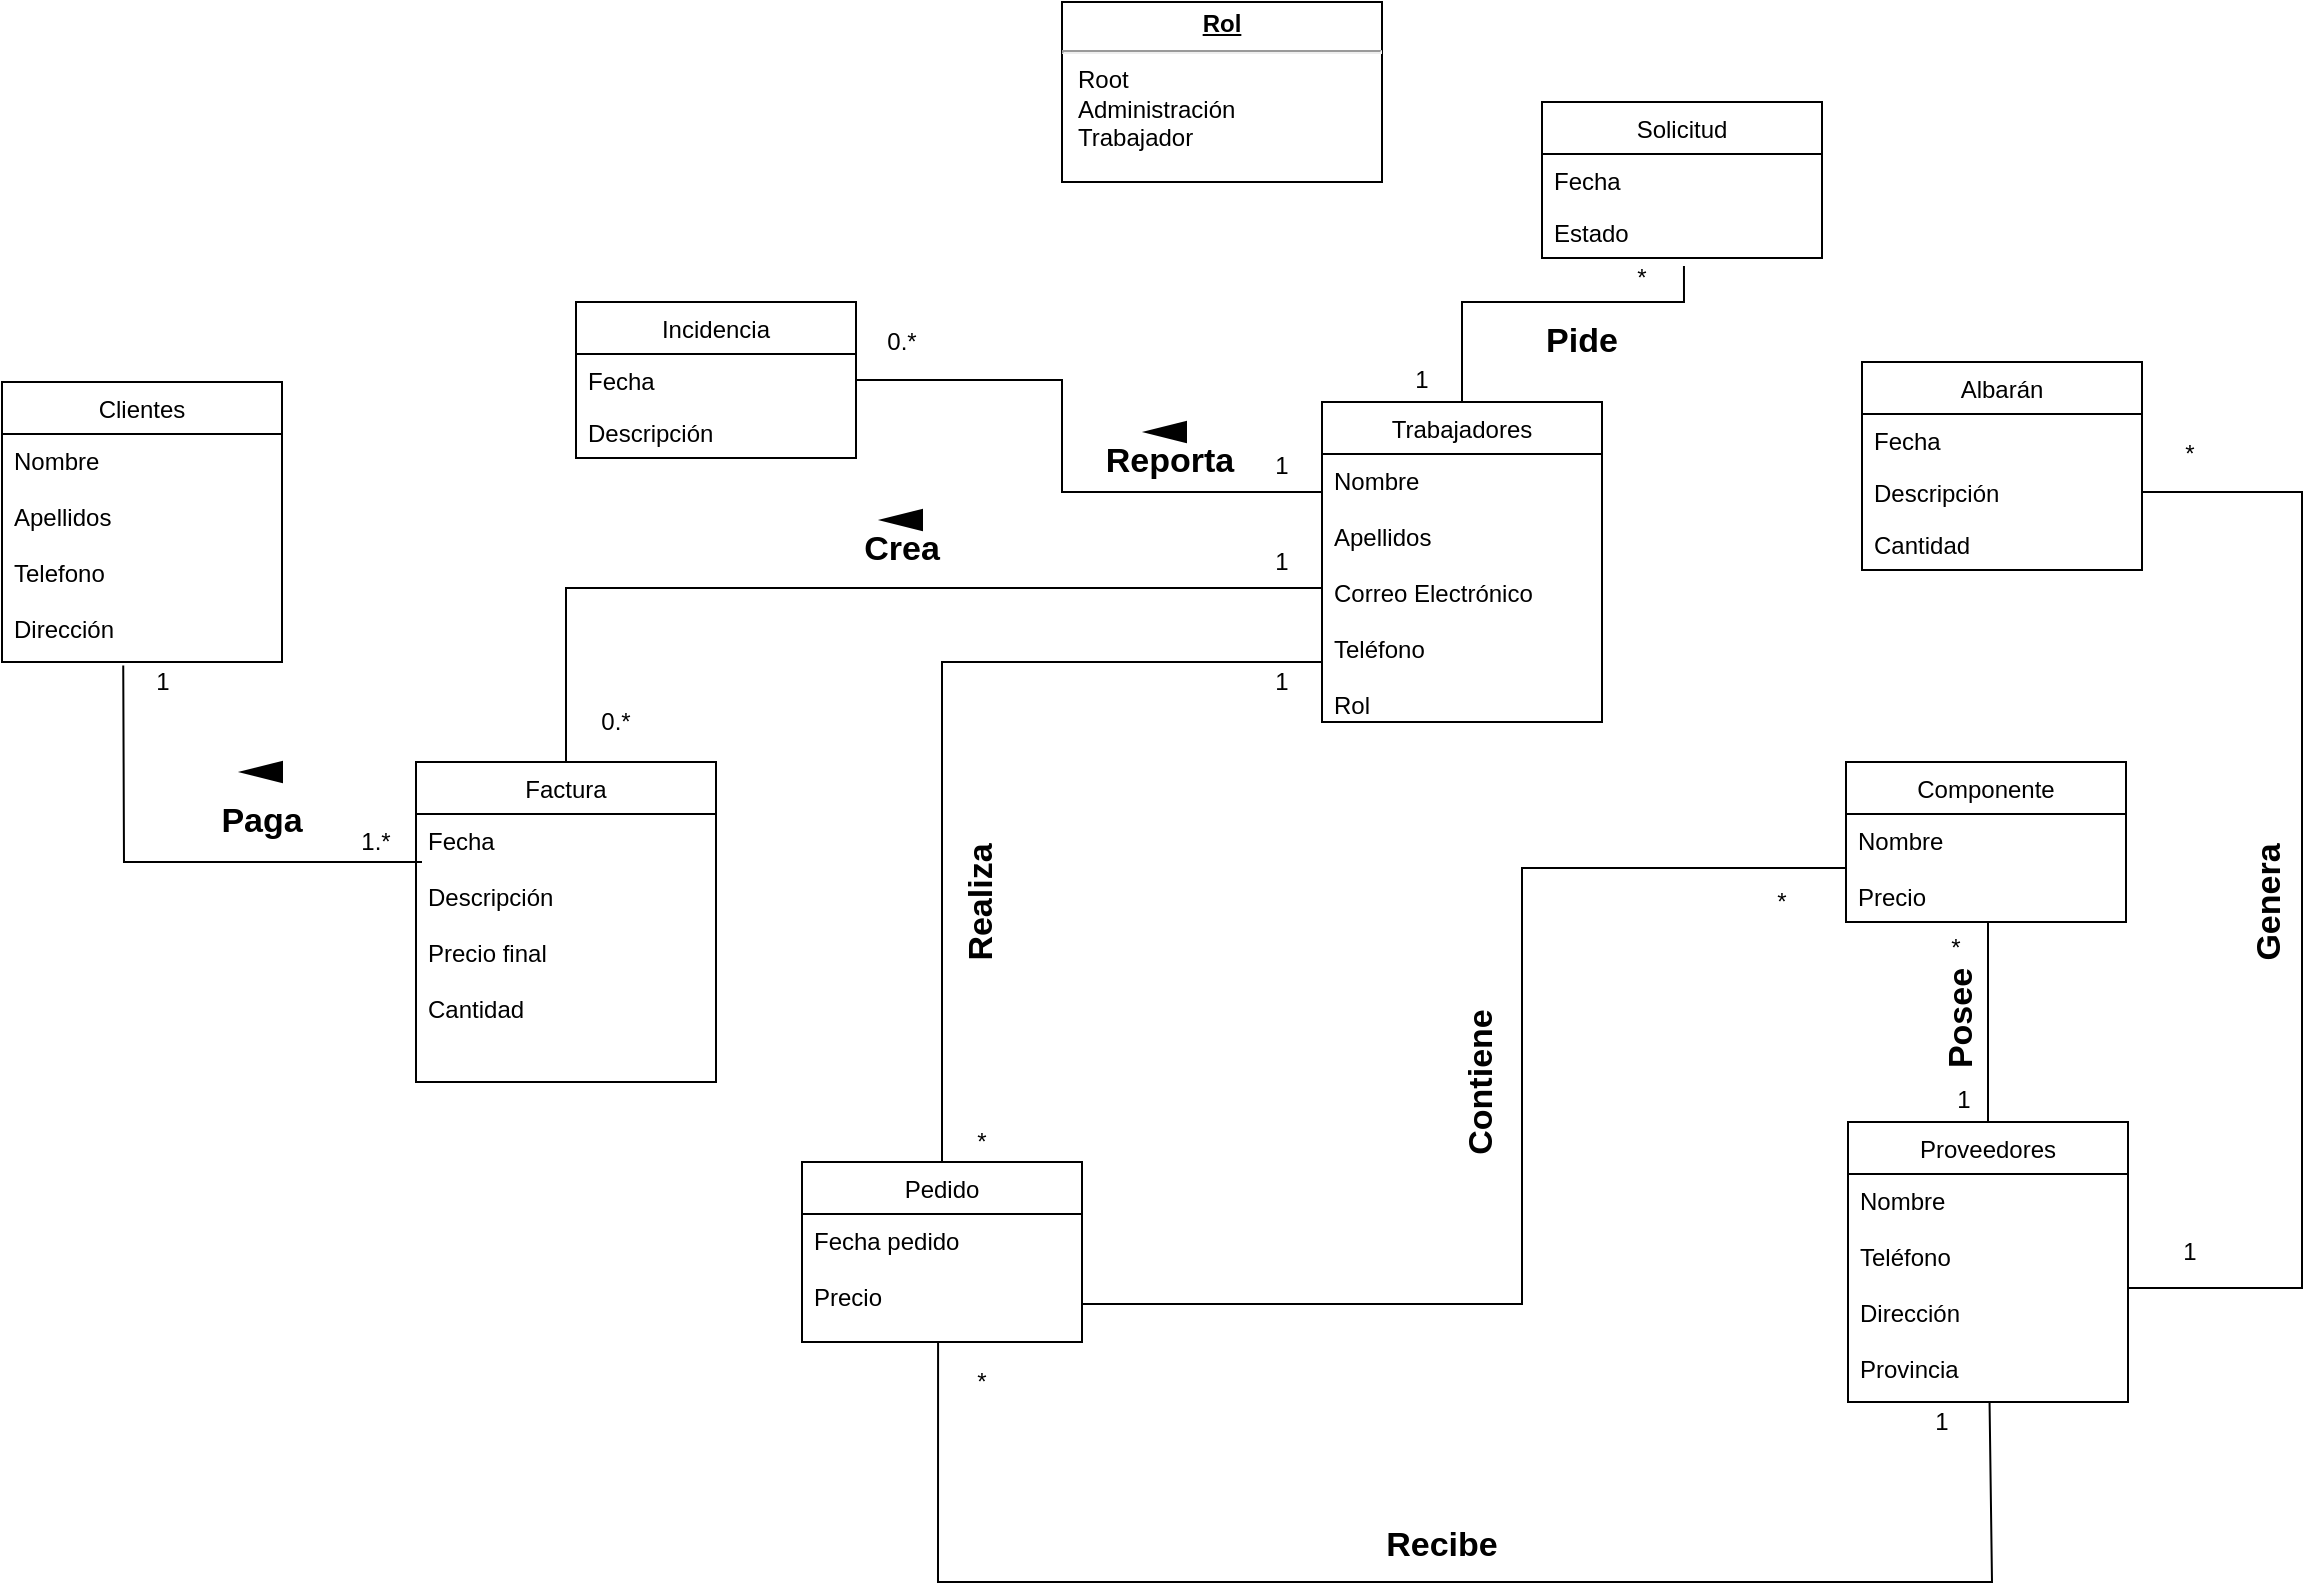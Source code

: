 <mxfile version="14.4.9" type="device"><diagram id="xDkeEAwvlzFnnD_oAGCt" name="Page-1"><mxGraphModel dx="2500" dy="2103" grid="1" gridSize="10" guides="1" tooltips="1" connect="1" arrows="1" fold="1" page="1" pageScale="1" pageWidth="827" pageHeight="1169" math="0" shadow="0"><root><mxCell id="0"/><mxCell id="1" parent="0"/><mxCell id="itayp0t5ARySY-h9rApw-1" value="Trabajadores" style="swimlane;fontStyle=0;childLayout=stackLayout;horizontal=1;startSize=26;fillColor=none;horizontalStack=0;resizeParent=1;resizeParentMax=0;resizeLast=0;collapsible=1;marginBottom=0;" vertex="1" parent="1"><mxGeometry x="-40" y="50" width="140" height="160" as="geometry"/></mxCell><mxCell id="itayp0t5ARySY-h9rApw-2" value="Nombre&#10;&#10;Apellidos&#10;&#10;Correo Electrónico&#10;&#10;Teléfono&#10;&#10;Rol&#10;&#10;&#10;&#10;" style="text;strokeColor=none;fillColor=none;align=left;verticalAlign=top;spacingLeft=4;spacingRight=4;overflow=hidden;rotatable=0;points=[[0,0.5],[1,0.5]];portConstraint=eastwest;" vertex="1" parent="itayp0t5ARySY-h9rApw-1"><mxGeometry y="26" width="140" height="134" as="geometry"/></mxCell><mxCell id="itayp0t5ARySY-h9rApw-6" value="&lt;p style=&quot;margin: 0px ; margin-top: 4px ; text-align: center ; text-decoration: underline&quot;&gt;&lt;b&gt;Rol&lt;/b&gt;&lt;/p&gt;&lt;hr&gt;&lt;p style=&quot;margin: 0px ; margin-left: 8px&quot;&gt;Root&lt;br&gt;Administración&lt;/p&gt;&lt;p style=&quot;margin: 0px ; margin-left: 8px&quot;&gt;Trabajador&lt;/p&gt;" style="verticalAlign=top;align=left;overflow=fill;fontSize=12;fontFamily=Helvetica;html=1;" vertex="1" parent="1"><mxGeometry x="-170" y="-150" width="160" height="90" as="geometry"/></mxCell><mxCell id="itayp0t5ARySY-h9rApw-7" value="Factura" style="swimlane;fontStyle=0;childLayout=stackLayout;horizontal=1;startSize=26;fillColor=none;horizontalStack=0;resizeParent=1;resizeParentMax=0;resizeLast=0;collapsible=1;marginBottom=0;" vertex="1" parent="1"><mxGeometry x="-493" y="230" width="150" height="160" as="geometry"/></mxCell><mxCell id="itayp0t5ARySY-h9rApw-8" value="Fecha &#10;&#10;Descripción&#10;&#10;Precio final&#10;&#10;Cantidad&#10;&#10; " style="text;strokeColor=none;fillColor=none;align=left;verticalAlign=top;spacingLeft=4;spacingRight=4;overflow=hidden;rotatable=0;points=[[0,0.5],[1,0.5]];portConstraint=eastwest;" vertex="1" parent="itayp0t5ARySY-h9rApw-7"><mxGeometry y="26" width="150" height="134" as="geometry"/></mxCell><mxCell id="itayp0t5ARySY-h9rApw-21" value="Albarán" style="swimlane;fontStyle=0;childLayout=stackLayout;horizontal=1;startSize=26;fillColor=none;horizontalStack=0;resizeParent=1;resizeParentMax=0;resizeLast=0;collapsible=1;marginBottom=0;fontColor=#000000;" vertex="1" parent="1"><mxGeometry x="230" y="30" width="140" height="104" as="geometry"/></mxCell><mxCell id="itayp0t5ARySY-h9rApw-22" value="Fecha" style="text;strokeColor=none;fillColor=none;align=left;verticalAlign=top;spacingLeft=4;spacingRight=4;overflow=hidden;rotatable=0;points=[[0,0.5],[1,0.5]];portConstraint=eastwest;" vertex="1" parent="itayp0t5ARySY-h9rApw-21"><mxGeometry y="26" width="140" height="26" as="geometry"/></mxCell><mxCell id="itayp0t5ARySY-h9rApw-23" value="Descripción" style="text;strokeColor=none;fillColor=none;align=left;verticalAlign=top;spacingLeft=4;spacingRight=4;overflow=hidden;rotatable=0;points=[[0,0.5],[1,0.5]];portConstraint=eastwest;" vertex="1" parent="itayp0t5ARySY-h9rApw-21"><mxGeometry y="52" width="140" height="26" as="geometry"/></mxCell><mxCell id="itayp0t5ARySY-h9rApw-24" value="Cantidad" style="text;strokeColor=none;fillColor=none;align=left;verticalAlign=top;spacingLeft=4;spacingRight=4;overflow=hidden;rotatable=0;points=[[0,0.5],[1,0.5]];portConstraint=eastwest;" vertex="1" parent="itayp0t5ARySY-h9rApw-21"><mxGeometry y="78" width="140" height="26" as="geometry"/></mxCell><mxCell id="itayp0t5ARySY-h9rApw-29" value="Pedido" style="swimlane;fontStyle=0;childLayout=stackLayout;horizontal=1;startSize=26;fillColor=none;horizontalStack=0;resizeParent=1;resizeParentMax=0;resizeLast=0;collapsible=1;marginBottom=0;fontColor=#000000;" vertex="1" parent="1"><mxGeometry x="-300" y="430" width="140" height="90" as="geometry"/></mxCell><mxCell id="itayp0t5ARySY-h9rApw-31" value="Fecha pedido&#10;&#10;Precio&#10; " style="text;strokeColor=none;fillColor=none;align=left;verticalAlign=top;spacingLeft=4;spacingRight=4;overflow=hidden;rotatable=0;points=[[0,0.5],[1,0.5]];portConstraint=eastwest;" vertex="1" parent="itayp0t5ARySY-h9rApw-29"><mxGeometry y="26" width="140" height="64" as="geometry"/></mxCell><mxCell id="itayp0t5ARySY-h9rApw-53" style="edgeStyle=orthogonalEdgeStyle;rounded=0;orthogonalLoop=1;jettySize=auto;html=1;exitX=0.5;exitY=0;exitDx=0;exitDy=0;labelBackgroundColor=#FF0000;endArrow=none;endFill=0;fontColor=#000000;" edge="1" parent="1" source="itayp0t5ARySY-h9rApw-33" target="itayp0t5ARySY-h9rApw-38"><mxGeometry relative="1" as="geometry"><mxPoint x="280" y="350" as="targetPoint"/><Array as="points"><mxPoint x="293" y="330"/><mxPoint x="293" y="330"/></Array></mxGeometry></mxCell><mxCell id="itayp0t5ARySY-h9rApw-33" value="Proveedores" style="swimlane;fontStyle=0;childLayout=stackLayout;horizontal=1;startSize=26;fillColor=none;horizontalStack=0;resizeParent=1;resizeParentMax=0;resizeLast=0;collapsible=1;marginBottom=0;fontColor=#000000;" vertex="1" parent="1"><mxGeometry x="223" y="410" width="140" height="140" as="geometry"/></mxCell><mxCell id="itayp0t5ARySY-h9rApw-36" value="Nombre&#10;&#10;Teléfono&#10;&#10;Dirección&#10;&#10;Provincia" style="text;strokeColor=none;fillColor=none;align=left;verticalAlign=top;spacingLeft=4;spacingRight=4;overflow=hidden;rotatable=0;points=[[0,0.5],[1,0.5]];portConstraint=eastwest;" vertex="1" parent="itayp0t5ARySY-h9rApw-33"><mxGeometry y="26" width="140" height="114" as="geometry"/></mxCell><mxCell id="itayp0t5ARySY-h9rApw-37" value="Componente" style="swimlane;fontStyle=0;childLayout=stackLayout;horizontal=1;startSize=26;fillColor=none;horizontalStack=0;resizeParent=1;resizeParentMax=0;resizeLast=0;collapsible=1;marginBottom=0;fontColor=#000000;" vertex="1" parent="1"><mxGeometry x="222" y="230" width="140" height="80" as="geometry"/></mxCell><mxCell id="itayp0t5ARySY-h9rApw-38" value="Nombre&#10;&#10;Precio&#10;&#10;" style="text;strokeColor=none;fillColor=none;align=left;verticalAlign=top;spacingLeft=4;spacingRight=4;overflow=hidden;rotatable=0;points=[[0,0.5],[1,0.5]];portConstraint=eastwest;" vertex="1" parent="itayp0t5ARySY-h9rApw-37"><mxGeometry y="26" width="140" height="54" as="geometry"/></mxCell><mxCell id="itayp0t5ARySY-h9rApw-41" value="Incidencia" style="swimlane;fontStyle=0;childLayout=stackLayout;horizontal=1;startSize=26;fillColor=none;horizontalStack=0;resizeParent=1;resizeParentMax=0;resizeLast=0;collapsible=1;marginBottom=0;fontColor=#000000;" vertex="1" parent="1"><mxGeometry x="-413" width="140" height="78" as="geometry"/></mxCell><mxCell id="itayp0t5ARySY-h9rApw-42" value="Fecha" style="text;strokeColor=none;fillColor=none;align=left;verticalAlign=top;spacingLeft=4;spacingRight=4;overflow=hidden;rotatable=0;points=[[0,0.5],[1,0.5]];portConstraint=eastwest;" vertex="1" parent="itayp0t5ARySY-h9rApw-41"><mxGeometry y="26" width="140" height="26" as="geometry"/></mxCell><mxCell id="itayp0t5ARySY-h9rApw-43" value="Descripción" style="text;strokeColor=none;fillColor=none;align=left;verticalAlign=top;spacingLeft=4;spacingRight=4;overflow=hidden;rotatable=0;points=[[0,0.5],[1,0.5]];portConstraint=eastwest;" vertex="1" parent="itayp0t5ARySY-h9rApw-41"><mxGeometry y="52" width="140" height="26" as="geometry"/></mxCell><mxCell id="itayp0t5ARySY-h9rApw-45" value="Solicitud" style="swimlane;fontStyle=0;childLayout=stackLayout;horizontal=1;startSize=26;fillColor=none;horizontalStack=0;resizeParent=1;resizeParentMax=0;resizeLast=0;collapsible=1;marginBottom=0;fontColor=#000000;" vertex="1" parent="1"><mxGeometry x="70" y="-100" width="140" height="78" as="geometry"/></mxCell><mxCell id="itayp0t5ARySY-h9rApw-46" value="Fecha" style="text;strokeColor=none;fillColor=none;align=left;verticalAlign=top;spacingLeft=4;spacingRight=4;overflow=hidden;rotatable=0;points=[[0,0.5],[1,0.5]];portConstraint=eastwest;" vertex="1" parent="itayp0t5ARySY-h9rApw-45"><mxGeometry y="26" width="140" height="26" as="geometry"/></mxCell><mxCell id="itayp0t5ARySY-h9rApw-47" value="Estado" style="text;strokeColor=none;fillColor=none;align=left;verticalAlign=top;spacingLeft=4;spacingRight=4;overflow=hidden;rotatable=0;points=[[0,0.5],[1,0.5]];portConstraint=eastwest;" vertex="1" parent="itayp0t5ARySY-h9rApw-45"><mxGeometry y="52" width="140" height="26" as="geometry"/></mxCell><mxCell id="itayp0t5ARySY-h9rApw-50" style="edgeStyle=orthogonalEdgeStyle;rounded=0;orthogonalLoop=1;jettySize=auto;html=1;exitX=0;exitY=0.5;exitDx=0;exitDy=0;labelBackgroundColor=#FF0000;fontColor=#000000;endArrow=none;endFill=0;" edge="1" parent="1" source="itayp0t5ARySY-h9rApw-2" target="itayp0t5ARySY-h9rApw-29"><mxGeometry relative="1" as="geometry"><Array as="points"><mxPoint x="-40" y="180"/><mxPoint x="-230" y="180"/></Array></mxGeometry></mxCell><mxCell id="itayp0t5ARySY-h9rApw-57" style="edgeStyle=orthogonalEdgeStyle;rounded=0;orthogonalLoop=1;jettySize=auto;html=1;entryX=1;entryY=0.395;entryDx=0;entryDy=0;entryPerimeter=0;labelBackgroundColor=#FF0000;endArrow=none;endFill=0;fontColor=#000000;" edge="1" parent="1" source="itayp0t5ARySY-h9rApw-38" target="itayp0t5ARySY-h9rApw-31"><mxGeometry relative="1" as="geometry"><Array as="points"><mxPoint x="60" y="283"/><mxPoint x="60" y="501"/></Array></mxGeometry></mxCell><mxCell id="itayp0t5ARySY-h9rApw-59" style="edgeStyle=orthogonalEdgeStyle;rounded=0;orthogonalLoop=1;jettySize=auto;html=1;exitX=1;exitY=0.5;exitDx=0;exitDy=0;entryX=1;entryY=0.5;entryDx=0;entryDy=0;labelBackgroundColor=#FF0000;endArrow=none;endFill=0;fontColor=#000000;" edge="1" parent="1" source="itayp0t5ARySY-h9rApw-36" target="itayp0t5ARySY-h9rApw-23"><mxGeometry relative="1" as="geometry"><Array as="points"><mxPoint x="450" y="493"/><mxPoint x="450" y="95"/></Array></mxGeometry></mxCell><mxCell id="itayp0t5ARySY-h9rApw-63" value="" style="endArrow=none;html=1;labelBackgroundColor=#FF0000;fontColor=#000000;entryX=0.5;entryY=0;entryDx=0;entryDy=0;exitX=0.507;exitY=1.154;exitDx=0;exitDy=0;exitPerimeter=0;rounded=0;" edge="1" parent="1" source="itayp0t5ARySY-h9rApw-47" target="itayp0t5ARySY-h9rApw-1"><mxGeometry width="50" height="50" relative="1" as="geometry"><mxPoint x="30" as="sourcePoint"/><mxPoint x="240" y="160" as="targetPoint"/><Array as="points"><mxPoint x="141"/><mxPoint x="30"/></Array></mxGeometry></mxCell><mxCell id="itayp0t5ARySY-h9rApw-64" value="" style="endArrow=none;html=1;labelBackgroundColor=#FF0000;fontColor=#000000;entryX=1;entryY=0.5;entryDx=0;entryDy=0;rounded=0;" edge="1" parent="1" target="itayp0t5ARySY-h9rApw-42"><mxGeometry width="50" height="50" relative="1" as="geometry"><mxPoint x="-40" y="95" as="sourcePoint"/><mxPoint x="240" y="-40" as="targetPoint"/><Array as="points"><mxPoint x="-120" y="95"/><mxPoint x="-170" y="95"/><mxPoint x="-170" y="39"/></Array></mxGeometry></mxCell><mxCell id="itayp0t5ARySY-h9rApw-67" value="" style="endArrow=none;html=1;labelBackgroundColor=#FF0000;fontColor=#000000;rounded=0;exitX=0.486;exitY=1;exitDx=0;exitDy=0;exitPerimeter=0;" edge="1" parent="1" source="itayp0t5ARySY-h9rApw-31" target="itayp0t5ARySY-h9rApw-36"><mxGeometry width="50" height="50" relative="1" as="geometry"><mxPoint x="-232" y="576" as="sourcePoint"/><mxPoint x="90" y="410" as="targetPoint"/><Array as="points"><mxPoint x="-232" y="640"/><mxPoint x="295" y="640"/></Array></mxGeometry></mxCell><mxCell id="itayp0t5ARySY-h9rApw-68" value="&lt;b&gt;&lt;font style=&quot;font-size: 17px&quot;&gt;Reporta&lt;/font&gt;&lt;/b&gt;" style="text;html=1;strokeColor=none;fillColor=none;align=center;verticalAlign=middle;whiteSpace=wrap;rounded=0;fontColor=#000000;" vertex="1" parent="1"><mxGeometry x="-136" y="70" width="40" height="20" as="geometry"/></mxCell><mxCell id="itayp0t5ARySY-h9rApw-69" value="" style="triangle;whiteSpace=wrap;html=1;fontColor=#000000;fillColor=#000000;rotation=-180;" vertex="1" parent="1"><mxGeometry x="-128" y="60" width="20" height="10" as="geometry"/></mxCell><mxCell id="itayp0t5ARySY-h9rApw-70" value="&lt;b&gt;&lt;font style=&quot;font-size: 17px&quot;&gt;Pide&lt;/font&gt;&lt;/b&gt;" style="text;html=1;strokeColor=none;fillColor=none;align=center;verticalAlign=middle;whiteSpace=wrap;rounded=0;fontColor=#000000;" vertex="1" parent="1"><mxGeometry x="70" y="10" width="40" height="20" as="geometry"/></mxCell><mxCell id="itayp0t5ARySY-h9rApw-71" value="&lt;b&gt;&lt;font style=&quot;font-size: 17px&quot;&gt;Realiza&lt;/font&gt;&lt;/b&gt;" style="text;html=1;strokeColor=none;fillColor=none;align=center;verticalAlign=middle;whiteSpace=wrap;rounded=0;fontColor=#000000;rotation=-90;" vertex="1" parent="1"><mxGeometry x="-230" y="290" width="40" height="20" as="geometry"/></mxCell><mxCell id="itayp0t5ARySY-h9rApw-74" value="&lt;b&gt;&lt;font style=&quot;font-size: 17px&quot;&gt;Contiene&lt;/font&gt;&lt;/b&gt;" style="text;html=1;strokeColor=none;fillColor=none;align=center;verticalAlign=middle;whiteSpace=wrap;rounded=0;fontColor=#000000;rotation=-90;" vertex="1" parent="1"><mxGeometry x="20" y="380" width="40" height="20" as="geometry"/></mxCell><mxCell id="itayp0t5ARySY-h9rApw-77" value="&lt;b&gt;&lt;font style=&quot;font-size: 17px&quot;&gt;Genera&lt;/font&gt;&lt;/b&gt;" style="text;html=1;strokeColor=none;fillColor=none;align=center;verticalAlign=middle;whiteSpace=wrap;rounded=0;fontColor=#000000;rotation=-90;" vertex="1" parent="1"><mxGeometry x="414" y="290" width="40" height="20" as="geometry"/></mxCell><mxCell id="itayp0t5ARySY-h9rApw-78" value="&lt;b&gt;&lt;font style=&quot;font-size: 17px&quot;&gt;Posee&lt;/font&gt;&lt;/b&gt;" style="text;html=1;strokeColor=none;fillColor=none;align=center;verticalAlign=middle;whiteSpace=wrap;rounded=0;fontColor=#000000;rotation=-90;" vertex="1" parent="1"><mxGeometry x="260" y="348" width="40" height="20" as="geometry"/></mxCell><mxCell id="itayp0t5ARySY-h9rApw-80" value="&lt;span style=&quot;font-size: 17px&quot;&gt;&lt;b&gt;Recibe&lt;/b&gt;&lt;/span&gt;" style="text;html=1;strokeColor=none;fillColor=none;align=center;verticalAlign=middle;whiteSpace=wrap;rounded=0;fontColor=#000000;rotation=0;" vertex="1" parent="1"><mxGeometry y="612" width="40" height="20" as="geometry"/></mxCell><mxCell id="itayp0t5ARySY-h9rApw-83" value="" style="endArrow=none;html=1;labelBackgroundColor=#FF0000;fontColor=#000000;entryX=0;entryY=0.5;entryDx=0;entryDy=0;exitX=0.5;exitY=0;exitDx=0;exitDy=0;rounded=0;" edge="1" parent="1" source="itayp0t5ARySY-h9rApw-7" target="itayp0t5ARySY-h9rApw-2"><mxGeometry width="50" height="50" relative="1" as="geometry"><mxPoint x="-480" y="143" as="sourcePoint"/><mxPoint x="-70" y="290" as="targetPoint"/><Array as="points"><mxPoint x="-418" y="143"/></Array></mxGeometry></mxCell><mxCell id="itayp0t5ARySY-h9rApw-84" value="Clientes" style="swimlane;fontStyle=0;childLayout=stackLayout;horizontal=1;startSize=26;fillColor=none;horizontalStack=0;resizeParent=1;resizeParentMax=0;resizeLast=0;collapsible=1;marginBottom=0;fontColor=#000000;" vertex="1" parent="1"><mxGeometry x="-700" y="40" width="140" height="140" as="geometry"/></mxCell><mxCell id="itayp0t5ARySY-h9rApw-85" value="Nombre &#10;&#10;Apellidos&#10;&#10;Telefono&#10;&#10;Dirección&#10;" style="text;strokeColor=none;fillColor=none;align=left;verticalAlign=top;spacingLeft=4;spacingRight=4;overflow=hidden;rotatable=0;points=[[0,0.5],[1,0.5]];portConstraint=eastwest;" vertex="1" parent="itayp0t5ARySY-h9rApw-84"><mxGeometry y="26" width="140" height="114" as="geometry"/></mxCell><mxCell id="itayp0t5ARySY-h9rApw-88" value="&lt;b&gt;&lt;font style=&quot;font-size: 17px&quot;&gt;Crea&lt;/font&gt;&lt;/b&gt;" style="text;html=1;strokeColor=none;fillColor=none;align=center;verticalAlign=middle;whiteSpace=wrap;rounded=0;fontColor=#000000;rotation=0;" vertex="1" parent="1"><mxGeometry x="-270" y="114" width="40" height="20" as="geometry"/></mxCell><mxCell id="itayp0t5ARySY-h9rApw-90" value="" style="triangle;whiteSpace=wrap;html=1;fontColor=#000000;fillColor=#000000;rotation=-180;" vertex="1" parent="1"><mxGeometry x="-260" y="104" width="20" height="10" as="geometry"/></mxCell><mxCell id="itayp0t5ARySY-h9rApw-91" value="" style="endArrow=none;html=1;labelBackgroundColor=#FF0000;fontColor=#000000;entryX=0.433;entryY=1.015;entryDx=0;entryDy=0;entryPerimeter=0;rounded=0;" edge="1" parent="1" target="itayp0t5ARySY-h9rApw-85"><mxGeometry width="50" height="50" relative="1" as="geometry"><mxPoint x="-490" y="280" as="sourcePoint"/><mxPoint y="190" as="targetPoint"/><Array as="points"><mxPoint x="-639" y="280"/></Array></mxGeometry></mxCell><mxCell id="itayp0t5ARySY-h9rApw-93" value="&lt;b&gt;&lt;font style=&quot;font-size: 17px&quot;&gt;Paga&lt;/font&gt;&lt;/b&gt;" style="text;html=1;strokeColor=none;fillColor=none;align=center;verticalAlign=middle;whiteSpace=wrap;rounded=0;fontColor=#000000;rotation=0;" vertex="1" parent="1"><mxGeometry x="-590" y="250" width="40" height="20" as="geometry"/></mxCell><mxCell id="itayp0t5ARySY-h9rApw-94" value="" style="triangle;whiteSpace=wrap;html=1;fontColor=#000000;fillColor=#000000;rotation=-180;" vertex="1" parent="1"><mxGeometry x="-580" y="230" width="20" height="10" as="geometry"/></mxCell><mxCell id="itayp0t5ARySY-h9rApw-96" value="1" style="text;html=1;align=center;verticalAlign=middle;resizable=0;points=[];autosize=1;fontColor=#000000;" vertex="1" parent="1"><mxGeometry x="-630" y="180" width="20" height="20" as="geometry"/></mxCell><mxCell id="itayp0t5ARySY-h9rApw-97" value="1.*" style="text;html=1;strokeColor=none;fillColor=none;align=center;verticalAlign=middle;whiteSpace=wrap;rounded=0;fontColor=#000000;" vertex="1" parent="1"><mxGeometry x="-533" y="260" width="40" height="20" as="geometry"/></mxCell><mxCell id="itayp0t5ARySY-h9rApw-98" value="0.*" style="text;html=1;strokeColor=none;fillColor=none;align=center;verticalAlign=middle;whiteSpace=wrap;rounded=0;fontColor=#000000;" vertex="1" parent="1"><mxGeometry x="-413" y="200" width="40" height="20" as="geometry"/></mxCell><mxCell id="itayp0t5ARySY-h9rApw-99" value="1" style="text;html=1;strokeColor=none;fillColor=none;align=center;verticalAlign=middle;whiteSpace=wrap;rounded=0;fontColor=#000000;" vertex="1" parent="1"><mxGeometry x="-80" y="120" width="40" height="20" as="geometry"/></mxCell><mxCell id="itayp0t5ARySY-h9rApw-101" value="0.*" style="text;html=1;strokeColor=none;fillColor=none;align=center;verticalAlign=middle;whiteSpace=wrap;rounded=0;fontColor=#000000;" vertex="1" parent="1"><mxGeometry x="-270" y="10" width="40" height="20" as="geometry"/></mxCell><mxCell id="itayp0t5ARySY-h9rApw-102" value="*" style="text;html=1;strokeColor=none;fillColor=none;align=center;verticalAlign=middle;whiteSpace=wrap;rounded=0;fontColor=#000000;" vertex="1" parent="1"><mxGeometry x="100" y="-22" width="40" height="20" as="geometry"/></mxCell><mxCell id="itayp0t5ARySY-h9rApw-103" value="1" style="text;html=1;strokeColor=none;fillColor=none;align=center;verticalAlign=middle;whiteSpace=wrap;rounded=0;fontColor=#000000;" vertex="1" parent="1"><mxGeometry x="-10" y="29" width="40" height="20" as="geometry"/></mxCell><mxCell id="itayp0t5ARySY-h9rApw-104" value="1" style="text;html=1;strokeColor=none;fillColor=none;align=center;verticalAlign=middle;whiteSpace=wrap;rounded=0;fontColor=#000000;" vertex="1" parent="1"><mxGeometry x="-80" y="72" width="40" height="20" as="geometry"/></mxCell><mxCell id="itayp0t5ARySY-h9rApw-105" value="*" style="text;html=1;strokeColor=none;fillColor=none;align=center;verticalAlign=middle;whiteSpace=wrap;rounded=0;fontColor=#000000;" vertex="1" parent="1"><mxGeometry x="-230" y="410" width="40" height="20" as="geometry"/></mxCell><mxCell id="itayp0t5ARySY-h9rApw-106" value="1" style="text;html=1;strokeColor=none;fillColor=none;align=center;verticalAlign=middle;whiteSpace=wrap;rounded=0;fontColor=#000000;" vertex="1" parent="1"><mxGeometry x="-80" y="180" width="40" height="20" as="geometry"/></mxCell><mxCell id="itayp0t5ARySY-h9rApw-108" value="*" style="text;html=1;strokeColor=none;fillColor=none;align=center;verticalAlign=middle;whiteSpace=wrap;rounded=0;fontColor=#000000;" vertex="1" parent="1"><mxGeometry x="-230" y="530" width="40" height="20" as="geometry"/></mxCell><mxCell id="itayp0t5ARySY-h9rApw-109" value="*" style="text;html=1;strokeColor=none;fillColor=none;align=center;verticalAlign=middle;whiteSpace=wrap;rounded=0;fontColor=#000000;" vertex="1" parent="1"><mxGeometry x="170" y="290" width="40" height="20" as="geometry"/></mxCell><mxCell id="itayp0t5ARySY-h9rApw-110" value="1" style="text;html=1;strokeColor=none;fillColor=none;align=center;verticalAlign=middle;whiteSpace=wrap;rounded=0;fontColor=#000000;" vertex="1" parent="1"><mxGeometry x="250" y="550" width="40" height="20" as="geometry"/></mxCell><mxCell id="itayp0t5ARySY-h9rApw-113" value="*" style="text;html=1;strokeColor=none;fillColor=none;align=center;verticalAlign=middle;whiteSpace=wrap;rounded=0;fontColor=#000000;" vertex="1" parent="1"><mxGeometry x="257" y="313" width="40" height="20" as="geometry"/></mxCell><mxCell id="itayp0t5ARySY-h9rApw-114" value="1" style="text;html=1;strokeColor=none;fillColor=none;align=center;verticalAlign=middle;whiteSpace=wrap;rounded=0;fontColor=#000000;" vertex="1" parent="1"><mxGeometry x="261" y="389" width="40" height="20" as="geometry"/></mxCell><mxCell id="itayp0t5ARySY-h9rApw-115" value="*" style="text;html=1;strokeColor=none;fillColor=none;align=center;verticalAlign=middle;whiteSpace=wrap;rounded=0;fontColor=#000000;" vertex="1" parent="1"><mxGeometry x="374" y="66" width="40" height="20" as="geometry"/></mxCell><mxCell id="itayp0t5ARySY-h9rApw-116" value="1" style="text;html=1;strokeColor=none;fillColor=none;align=center;verticalAlign=middle;whiteSpace=wrap;rounded=0;fontColor=#000000;" vertex="1" parent="1"><mxGeometry x="374" y="465" width="40" height="20" as="geometry"/></mxCell></root></mxGraphModel></diagram></mxfile>